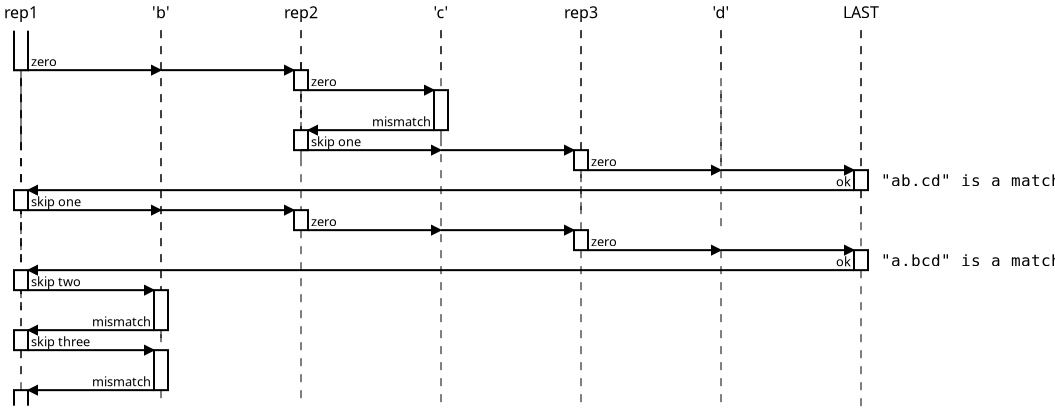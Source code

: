 <?xml version="1.0" encoding="UTF-8"?>
<dia:diagram xmlns:dia="http://www.lysator.liu.se/~alla/dia/"><dia:layer name="Background" visible="true"><dia:object type="UML - Lifeline" version="0" id="O0"><dia:attribute name="obj_pos"><dia:point val="3,10"/></dia:attribute><dia:attribute name="obj_bb"><dia:rectangle val="2.65,9.975;3.35,29.025"/></dia:attribute><dia:attribute name="conn_endpoints"><dia:point val="3,10"/><dia:point val="3,29"/></dia:attribute><dia:attribute name="rtop"><dia:real val="18"/></dia:attribute><dia:attribute name="rbot"><dia:real val="19"/></dia:attribute><dia:attribute name="draw_focus"><dia:boolean val="true"/></dia:attribute><dia:attribute name="draw_cross"><dia:boolean val="false"/></dia:attribute><dia:attribute name="cpl_northwest"><dia:int val="1"/></dia:attribute><dia:attribute name="cpl_southwest"><dia:int val="1"/></dia:attribute><dia:attribute name="cpl_northeast"><dia:int val="1"/></dia:attribute><dia:attribute name="cpl_southeast"><dia:int val="1"/></dia:attribute><dia:connections><dia:connection handle="0" to="O61" connection="6"/></dia:connections></dia:object><dia:object type="UML - Lifeline" version="0" id="O1"><dia:attribute name="obj_pos"><dia:point val="10,10"/></dia:attribute><dia:attribute name="obj_bb"><dia:rectangle val="9.65,9.975;10.35,28.825"/></dia:attribute><dia:attribute name="conn_endpoints"><dia:point val="10,10"/><dia:point val="10,28.8"/></dia:attribute><dia:attribute name="rtop"><dia:real val="16"/></dia:attribute><dia:attribute name="rbot"><dia:real val="18"/></dia:attribute><dia:attribute name="draw_focus"><dia:boolean val="true"/></dia:attribute><dia:attribute name="draw_cross"><dia:boolean val="false"/></dia:attribute><dia:attribute name="cpl_northwest"><dia:int val="1"/></dia:attribute><dia:attribute name="cpl_southwest"><dia:int val="1"/></dia:attribute><dia:attribute name="cpl_northeast"><dia:int val="1"/></dia:attribute><dia:attribute name="cpl_southeast"><dia:int val="1"/></dia:attribute></dia:object><dia:object type="UML - Lifeline" version="0" id="O2"><dia:attribute name="obj_pos"><dia:point val="3,10"/></dia:attribute><dia:attribute name="obj_bb"><dia:rectangle val="2.65,9.975;3.35,27.425"/></dia:attribute><dia:attribute name="conn_endpoints"><dia:point val="3,10"/><dia:point val="3,27.4"/></dia:attribute><dia:attribute name="rtop"><dia:real val="15"/></dia:attribute><dia:attribute name="rbot"><dia:real val="16"/></dia:attribute><dia:attribute name="draw_focus"><dia:boolean val="true"/></dia:attribute><dia:attribute name="draw_cross"><dia:boolean val="false"/></dia:attribute><dia:attribute name="cpl_northwest"><dia:int val="1"/></dia:attribute><dia:attribute name="cpl_southwest"><dia:int val="1"/></dia:attribute><dia:attribute name="cpl_northeast"><dia:int val="1"/></dia:attribute><dia:attribute name="cpl_southeast"><dia:int val="1"/></dia:attribute><dia:connections><dia:connection handle="0" to="O61" connection="6"/></dia:connections></dia:object><dia:object type="UML - Lifeline" version="0" id="O3"><dia:attribute name="obj_pos"><dia:point val="3,10"/></dia:attribute><dia:attribute name="obj_bb"><dia:rectangle val="2.65,9.975;3.35,24.025"/></dia:attribute><dia:attribute name="conn_endpoints"><dia:point val="3,10"/><dia:point val="3,24"/></dia:attribute><dia:attribute name="rtop"><dia:real val="12"/></dia:attribute><dia:attribute name="rbot"><dia:real val="13"/></dia:attribute><dia:attribute name="draw_focus"><dia:boolean val="true"/></dia:attribute><dia:attribute name="draw_cross"><dia:boolean val="false"/></dia:attribute><dia:attribute name="cpl_northwest"><dia:int val="1"/></dia:attribute><dia:attribute name="cpl_southwest"><dia:int val="1"/></dia:attribute><dia:attribute name="cpl_northeast"><dia:int val="1"/></dia:attribute><dia:attribute name="cpl_southeast"><dia:int val="1"/></dia:attribute></dia:object><dia:object type="UML - Lifeline" version="0" id="O4"><dia:attribute name="obj_pos"><dia:point val="45,10"/></dia:attribute><dia:attribute name="obj_bb"><dia:rectangle val="44.65,9.975;45.35,28.825"/></dia:attribute><dia:attribute name="conn_endpoints"><dia:point val="45,10"/><dia:point val="45,28.8"/></dia:attribute><dia:attribute name="rtop"><dia:real val="11"/></dia:attribute><dia:attribute name="rbot"><dia:real val="12"/></dia:attribute><dia:attribute name="draw_focus"><dia:boolean val="true"/></dia:attribute><dia:attribute name="draw_cross"><dia:boolean val="false"/></dia:attribute><dia:attribute name="cpl_northwest"><dia:int val="1"/></dia:attribute><dia:attribute name="cpl_southwest"><dia:int val="1"/></dia:attribute><dia:attribute name="cpl_northeast"><dia:int val="1"/></dia:attribute><dia:attribute name="cpl_southeast"><dia:int val="1"/></dia:attribute></dia:object><dia:object type="UML - Lifeline" version="0" id="O5"><dia:attribute name="obj_pos"><dia:point val="31,10"/></dia:attribute><dia:attribute name="obj_bb"><dia:rectangle val="30.65,9.975;31.35,28.825"/></dia:attribute><dia:attribute name="conn_endpoints"><dia:point val="31,10"/><dia:point val="31,28.8"/></dia:attribute><dia:attribute name="rtop"><dia:real val="10"/></dia:attribute><dia:attribute name="rbot"><dia:real val="11"/></dia:attribute><dia:attribute name="draw_focus"><dia:boolean val="true"/></dia:attribute><dia:attribute name="draw_cross"><dia:boolean val="false"/></dia:attribute><dia:attribute name="cpl_northwest"><dia:int val="1"/></dia:attribute><dia:attribute name="cpl_southwest"><dia:int val="1"/></dia:attribute><dia:attribute name="cpl_northeast"><dia:int val="1"/></dia:attribute><dia:attribute name="cpl_southeast"><dia:int val="1"/></dia:attribute></dia:object><dia:object type="UML - Lifeline" version="0" id="O6"><dia:attribute name="obj_pos"><dia:point val="17,11.6"/></dia:attribute><dia:attribute name="obj_bb"><dia:rectangle val="16.65,11.575;17.35,28.825"/></dia:attribute><dia:attribute name="conn_endpoints"><dia:point val="17,11.6"/><dia:point val="17,28.8"/></dia:attribute><dia:attribute name="rtop"><dia:real val="7.4"/></dia:attribute><dia:attribute name="rbot"><dia:real val="8.4"/></dia:attribute><dia:attribute name="draw_focus"><dia:boolean val="true"/></dia:attribute><dia:attribute name="draw_cross"><dia:boolean val="false"/></dia:attribute><dia:attribute name="cpl_northwest"><dia:int val="1"/></dia:attribute><dia:attribute name="cpl_southwest"><dia:int val="1"/></dia:attribute><dia:attribute name="cpl_northeast"><dia:int val="1"/></dia:attribute><dia:attribute name="cpl_southeast"><dia:int val="1"/></dia:attribute></dia:object><dia:object type="UML - Lifeline" version="0" id="O7"><dia:attribute name="obj_pos"><dia:point val="3,10"/></dia:attribute><dia:attribute name="obj_bb"><dia:rectangle val="2.65,9.975;3.35,21.625"/></dia:attribute><dia:attribute name="conn_endpoints"><dia:point val="3,10"/><dia:point val="3,21.6"/></dia:attribute><dia:attribute name="rtop"><dia:real val="8"/></dia:attribute><dia:attribute name="rbot"><dia:real val="9"/></dia:attribute><dia:attribute name="draw_focus"><dia:boolean val="true"/></dia:attribute><dia:attribute name="draw_cross"><dia:boolean val="false"/></dia:attribute><dia:attribute name="cpl_northwest"><dia:int val="1"/></dia:attribute><dia:attribute name="cpl_southwest"><dia:int val="1"/></dia:attribute><dia:attribute name="cpl_northeast"><dia:int val="1"/></dia:attribute><dia:attribute name="cpl_southeast"><dia:int val="1"/></dia:attribute></dia:object><dia:object type="UML - Lifeline" version="0" id="O8"><dia:attribute name="obj_pos"><dia:point val="3,10"/></dia:attribute><dia:attribute name="obj_bb"><dia:rectangle val="2.65,9.975;3.35,15.825"/></dia:attribute><dia:attribute name="conn_endpoints"><dia:point val="3,10"/><dia:point val="3,15.8"/></dia:attribute><dia:attribute name="rtop"><dia:real val="1"/></dia:attribute><dia:attribute name="rbot"><dia:real val="2"/></dia:attribute><dia:attribute name="draw_focus"><dia:boolean val="true"/></dia:attribute><dia:attribute name="draw_cross"><dia:boolean val="false"/></dia:attribute><dia:attribute name="cpl_northwest"><dia:int val="1"/></dia:attribute><dia:attribute name="cpl_southwest"><dia:int val="1"/></dia:attribute><dia:attribute name="cpl_northeast"><dia:int val="1"/></dia:attribute><dia:attribute name="cpl_southeast"><dia:int val="1"/></dia:attribute></dia:object><dia:object type="Standard - Line" version="0" id="O9"><dia:attribute name="obj_pos"><dia:point val="3.35,12"/></dia:attribute><dia:attribute name="obj_bb"><dia:rectangle val="3.3,11.6;10.05,12.4"/></dia:attribute><dia:attribute name="conn_endpoints"><dia:point val="3.35,12"/><dia:point val="10,12"/></dia:attribute><dia:attribute name="numcp"><dia:int val="1"/></dia:attribute><dia:attribute name="end_arrow"><dia:enum val="3"/></dia:attribute><dia:attribute name="end_arrow_length"><dia:real val="0.4"/></dia:attribute><dia:attribute name="end_arrow_width"><dia:real val="0.4"/></dia:attribute><dia:connections><dia:connection handle="0" to="O8" connection="5"/></dia:connections></dia:object><dia:object type="Standard - Text" version="0" id="O10"><dia:attribute name="obj_pos"><dia:point val="3.5,11.8"/></dia:attribute><dia:attribute name="obj_bb"><dia:rectangle val="3.5,11.15;4.7,12.15"/></dia:attribute><dia:attribute name="text"><dia:composite type="text"><dia:attribute name="string"><dia:string>#zero#</dia:string></dia:attribute><dia:attribute name="font"><dia:font family="sans" style="0" name="Courier"/></dia:attribute><dia:attribute name="height"><dia:real val="0.8"/></dia:attribute><dia:attribute name="pos"><dia:point val="3.5,11.8"/></dia:attribute><dia:attribute name="color"><dia:color val="#000000"/></dia:attribute><dia:attribute name="alignment"><dia:enum val="0"/></dia:attribute></dia:composite></dia:attribute></dia:object><dia:object type="Standard - Text" version="0" id="O11"><dia:attribute name="obj_pos"><dia:point val="10,9.4"/></dia:attribute><dia:attribute name="obj_bb"><dia:rectangle val="9.65,8.6;10.35,9.85"/></dia:attribute><dia:attribute name="text"><dia:composite type="text"><dia:attribute name="string"><dia:string>#'b'#</dia:string></dia:attribute><dia:attribute name="font"><dia:font family="sans" style="0" name="Courier"/></dia:attribute><dia:attribute name="height"><dia:real val="1"/></dia:attribute><dia:attribute name="pos"><dia:point val="10,9.4"/></dia:attribute><dia:attribute name="color"><dia:color val="#000000"/></dia:attribute><dia:attribute name="alignment"><dia:enum val="1"/></dia:attribute></dia:composite></dia:attribute></dia:object><dia:object type="UML - Lifeline" version="0" id="O12"><dia:attribute name="obj_pos"><dia:point val="17,10"/></dia:attribute><dia:attribute name="obj_bb"><dia:rectangle val="16.65,9.975;17.35,16.425"/></dia:attribute><dia:attribute name="conn_endpoints"><dia:point val="17,10"/><dia:point val="17,16.4"/></dia:attribute><dia:attribute name="rtop"><dia:real val="5"/></dia:attribute><dia:attribute name="rbot"><dia:real val="6"/></dia:attribute><dia:attribute name="draw_focus"><dia:boolean val="true"/></dia:attribute><dia:attribute name="draw_cross"><dia:boolean val="false"/></dia:attribute><dia:attribute name="cpl_northwest"><dia:int val="1"/></dia:attribute><dia:attribute name="cpl_southwest"><dia:int val="1"/></dia:attribute><dia:attribute name="cpl_northeast"><dia:int val="1"/></dia:attribute><dia:attribute name="cpl_southeast"><dia:int val="1"/></dia:attribute></dia:object><dia:object type="UML - Lifeline" version="0" id="O13"><dia:attribute name="obj_pos"><dia:point val="17,10"/></dia:attribute><dia:attribute name="obj_bb"><dia:rectangle val="16.65,9.975;17.35,15.025"/></dia:attribute><dia:attribute name="conn_endpoints"><dia:point val="17,10"/><dia:point val="17,15"/></dia:attribute><dia:attribute name="rtop"><dia:real val="2"/></dia:attribute><dia:attribute name="rbot"><dia:real val="3"/></dia:attribute><dia:attribute name="draw_focus"><dia:boolean val="true"/></dia:attribute><dia:attribute name="draw_cross"><dia:boolean val="false"/></dia:attribute><dia:attribute name="cpl_northwest"><dia:int val="1"/></dia:attribute><dia:attribute name="cpl_southwest"><dia:int val="1"/></dia:attribute><dia:attribute name="cpl_northeast"><dia:int val="1"/></dia:attribute><dia:attribute name="cpl_southeast"><dia:int val="1"/></dia:attribute></dia:object><dia:object type="Standard - Text" version="0" id="O14"><dia:attribute name="obj_pos"><dia:point val="17.5,12.8"/></dia:attribute><dia:attribute name="obj_bb"><dia:rectangle val="17.5,12.15;18.7,13.15"/></dia:attribute><dia:attribute name="text"><dia:composite type="text"><dia:attribute name="string"><dia:string>#zero#</dia:string></dia:attribute><dia:attribute name="font"><dia:font family="sans" style="0" name="Courier"/></dia:attribute><dia:attribute name="height"><dia:real val="0.8"/></dia:attribute><dia:attribute name="pos"><dia:point val="17.5,12.8"/></dia:attribute><dia:attribute name="color"><dia:color val="#000000"/></dia:attribute><dia:attribute name="alignment"><dia:enum val="0"/></dia:attribute></dia:composite></dia:attribute></dia:object><dia:object type="Standard - Line" version="0" id="O15"><dia:attribute name="obj_pos"><dia:point val="17.35,15"/></dia:attribute><dia:attribute name="obj_bb"><dia:rectangle val="17.3,14.6;23.7,15.4"/></dia:attribute><dia:attribute name="conn_endpoints"><dia:point val="17.35,15"/><dia:point val="23.65,15"/></dia:attribute><dia:attribute name="numcp"><dia:int val="1"/></dia:attribute><dia:attribute name="start_arrow"><dia:enum val="3"/></dia:attribute><dia:attribute name="start_arrow_length"><dia:real val="0.4"/></dia:attribute><dia:attribute name="start_arrow_width"><dia:real val="0.4"/></dia:attribute><dia:connections><dia:connection handle="0" to="O12" connection="1"/><dia:connection handle="1" to="O20" connection="4"/></dia:connections></dia:object><dia:object type="Standard - Text" version="0" id="O16"><dia:attribute name="obj_pos"><dia:point val="17.5,15.8"/></dia:attribute><dia:attribute name="obj_bb"><dia:rectangle val="17.5,15.15;19.8,16.15"/></dia:attribute><dia:attribute name="text"><dia:composite type="text"><dia:attribute name="string"><dia:string>#skip one#</dia:string></dia:attribute><dia:attribute name="font"><dia:font family="sans" style="0" name="Courier"/></dia:attribute><dia:attribute name="height"><dia:real val="0.8"/></dia:attribute><dia:attribute name="pos"><dia:point val="17.5,15.8"/></dia:attribute><dia:attribute name="color"><dia:color val="#000000"/></dia:attribute><dia:attribute name="alignment"><dia:enum val="0"/></dia:attribute></dia:composite></dia:attribute></dia:object><dia:object type="Standard - Text" version="0" id="O17"><dia:attribute name="obj_pos"><dia:point val="17,9.4"/></dia:attribute><dia:attribute name="obj_bb"><dia:rectangle val="16.275,8.6;17.725,9.85"/></dia:attribute><dia:attribute name="text"><dia:composite type="text"><dia:attribute name="string"><dia:string>#rep2#</dia:string></dia:attribute><dia:attribute name="font"><dia:font family="sans" style="0" name="Courier"/></dia:attribute><dia:attribute name="height"><dia:real val="1"/></dia:attribute><dia:attribute name="pos"><dia:point val="17,9.4"/></dia:attribute><dia:attribute name="color"><dia:color val="#000000"/></dia:attribute><dia:attribute name="alignment"><dia:enum val="1"/></dia:attribute></dia:composite></dia:attribute></dia:object><dia:object type="UML - Lifeline" version="0" id="O18"><dia:attribute name="obj_pos"><dia:point val="31,10"/></dia:attribute><dia:attribute name="obj_bb"><dia:rectangle val="30.65,9.975;31.35,19.225"/></dia:attribute><dia:attribute name="conn_endpoints"><dia:point val="31,10"/><dia:point val="31,19.2"/></dia:attribute><dia:attribute name="rtop"><dia:real val="6"/></dia:attribute><dia:attribute name="rbot"><dia:real val="7"/></dia:attribute><dia:attribute name="draw_focus"><dia:boolean val="true"/></dia:attribute><dia:attribute name="draw_cross"><dia:boolean val="false"/></dia:attribute><dia:attribute name="cpl_northwest"><dia:int val="1"/></dia:attribute><dia:attribute name="cpl_southwest"><dia:int val="1"/></dia:attribute><dia:attribute name="cpl_northeast"><dia:int val="1"/></dia:attribute><dia:attribute name="cpl_southeast"><dia:int val="1"/></dia:attribute></dia:object><dia:object type="UML - Lifeline" version="0" id="O19"><dia:attribute name="obj_pos"><dia:point val="24,10"/></dia:attribute><dia:attribute name="obj_bb"><dia:rectangle val="23.975,9.975;24.025,28.825"/></dia:attribute><dia:attribute name="conn_endpoints"><dia:point val="24,10"/><dia:point val="24,28.8"/></dia:attribute><dia:attribute name="rtop"><dia:real val="2"/></dia:attribute><dia:attribute name="rbot"><dia:real val="3"/></dia:attribute><dia:attribute name="draw_focus"><dia:boolean val="false"/></dia:attribute><dia:attribute name="draw_cross"><dia:boolean val="false"/></dia:attribute><dia:attribute name="cpl_northwest"><dia:int val="1"/></dia:attribute><dia:attribute name="cpl_southwest"><dia:int val="1"/></dia:attribute><dia:attribute name="cpl_northeast"><dia:int val="1"/></dia:attribute><dia:attribute name="cpl_southeast"><dia:int val="1"/></dia:attribute></dia:object><dia:object type="UML - Lifeline" version="0" id="O20"><dia:attribute name="obj_pos"><dia:point val="24,10"/></dia:attribute><dia:attribute name="obj_bb"><dia:rectangle val="23.65,9.975;24.35,15.625"/></dia:attribute><dia:attribute name="conn_endpoints"><dia:point val="24,10"/><dia:point val="24,15.6"/></dia:attribute><dia:attribute name="rtop"><dia:real val="3"/></dia:attribute><dia:attribute name="rbot"><dia:real val="5"/></dia:attribute><dia:attribute name="draw_focus"><dia:boolean val="true"/></dia:attribute><dia:attribute name="draw_cross"><dia:boolean val="false"/></dia:attribute><dia:attribute name="cpl_northwest"><dia:int val="1"/></dia:attribute><dia:attribute name="cpl_southwest"><dia:int val="1"/></dia:attribute><dia:attribute name="cpl_northeast"><dia:int val="1"/></dia:attribute><dia:attribute name="cpl_southeast"><dia:int val="1"/></dia:attribute></dia:object><dia:object type="Standard - Text" version="0" id="O21"><dia:attribute name="obj_pos"><dia:point val="23.5,14.8"/></dia:attribute><dia:attribute name="obj_bb"><dia:rectangle val="20.9,14.15;23.5,15.15"/></dia:attribute><dia:attribute name="text"><dia:composite type="text"><dia:attribute name="string"><dia:string>#mismatch#</dia:string></dia:attribute><dia:attribute name="font"><dia:font family="sans" style="0" name="Courier"/></dia:attribute><dia:attribute name="height"><dia:real val="0.8"/></dia:attribute><dia:attribute name="pos"><dia:point val="23.5,14.8"/></dia:attribute><dia:attribute name="color"><dia:color val="#000000"/></dia:attribute><dia:attribute name="alignment"><dia:enum val="2"/></dia:attribute></dia:composite></dia:attribute></dia:object><dia:object type="Standard - Line" version="0" id="O22"><dia:attribute name="obj_pos"><dia:point val="17.35,13"/></dia:attribute><dia:attribute name="obj_bb"><dia:rectangle val="17.3,12.6;23.7,13.4"/></dia:attribute><dia:attribute name="conn_endpoints"><dia:point val="17.35,13"/><dia:point val="23.65,13"/></dia:attribute><dia:attribute name="numcp"><dia:int val="1"/></dia:attribute><dia:attribute name="end_arrow"><dia:enum val="3"/></dia:attribute><dia:attribute name="end_arrow_length"><dia:real val="0.4"/></dia:attribute><dia:attribute name="end_arrow_width"><dia:real val="0.4"/></dia:attribute><dia:connections><dia:connection handle="0" to="O13" connection="5"/><dia:connection handle="1" to="O20" connection="0"/></dia:connections></dia:object><dia:object type="Standard - Line" version="0" id="O23"><dia:attribute name="obj_pos"><dia:point val="17,16"/></dia:attribute><dia:attribute name="obj_bb"><dia:rectangle val="16.95,15.6;24.05,16.4"/></dia:attribute><dia:attribute name="conn_endpoints"><dia:point val="17,16"/><dia:point val="24,16"/></dia:attribute><dia:attribute name="numcp"><dia:int val="1"/></dia:attribute><dia:attribute name="end_arrow"><dia:enum val="3"/></dia:attribute><dia:attribute name="end_arrow_length"><dia:real val="0.4"/></dia:attribute><dia:attribute name="end_arrow_width"><dia:real val="0.4"/></dia:attribute></dia:object><dia:object type="Standard - Text" version="0" id="O24"><dia:attribute name="obj_pos"><dia:point val="24,9.4"/></dia:attribute><dia:attribute name="obj_bb"><dia:rectangle val="23.65,8.6;24.35,9.85"/></dia:attribute><dia:attribute name="text"><dia:composite type="text"><dia:attribute name="string"><dia:string>#'c'#</dia:string></dia:attribute><dia:attribute name="font"><dia:font family="sans" style="0" name="Courier"/></dia:attribute><dia:attribute name="height"><dia:real val="1"/></dia:attribute><dia:attribute name="pos"><dia:point val="24,9.4"/></dia:attribute><dia:attribute name="color"><dia:color val="#000000"/></dia:attribute><dia:attribute name="alignment"><dia:enum val="1"/></dia:attribute></dia:composite></dia:attribute></dia:object><dia:object type="Standard - Text" version="0" id="O25"><dia:attribute name="obj_pos"><dia:point val="31,9.4"/></dia:attribute><dia:attribute name="obj_bb"><dia:rectangle val="30.275,8.6;31.725,9.85"/></dia:attribute><dia:attribute name="text"><dia:composite type="text"><dia:attribute name="string"><dia:string>#rep3#</dia:string></dia:attribute><dia:attribute name="font"><dia:font family="sans" style="0" name="Courier"/></dia:attribute><dia:attribute name="height"><dia:real val="1"/></dia:attribute><dia:attribute name="pos"><dia:point val="31,9.4"/></dia:attribute><dia:attribute name="color"><dia:color val="#000000"/></dia:attribute><dia:attribute name="alignment"><dia:enum val="1"/></dia:attribute></dia:composite></dia:attribute></dia:object><dia:object type="Standard - Line" version="0" id="O26"><dia:attribute name="obj_pos"><dia:point val="10,12"/></dia:attribute><dia:attribute name="obj_bb"><dia:rectangle val="9.95,11.6;16.7,12.4"/></dia:attribute><dia:attribute name="conn_endpoints"><dia:point val="10,12"/><dia:point val="16.65,12"/></dia:attribute><dia:attribute name="numcp"><dia:int val="1"/></dia:attribute><dia:attribute name="end_arrow"><dia:enum val="3"/></dia:attribute><dia:attribute name="end_arrow_length"><dia:real val="0.4"/></dia:attribute><dia:attribute name="end_arrow_width"><dia:real val="0.4"/></dia:attribute><dia:connections><dia:connection handle="1" to="O13" connection="0"/></dia:connections></dia:object><dia:object type="UML - Lifeline" version="0" id="O27"><dia:attribute name="obj_pos"><dia:point val="45,10"/></dia:attribute><dia:attribute name="obj_bb"><dia:rectangle val="44.65,9.975;45.35,19.225"/></dia:attribute><dia:attribute name="conn_endpoints"><dia:point val="45,10"/><dia:point val="45,19.2"/></dia:attribute><dia:attribute name="rtop"><dia:real val="7"/></dia:attribute><dia:attribute name="rbot"><dia:real val="8"/></dia:attribute><dia:attribute name="draw_focus"><dia:boolean val="true"/></dia:attribute><dia:attribute name="draw_cross"><dia:boolean val="false"/></dia:attribute><dia:attribute name="cpl_northwest"><dia:int val="1"/></dia:attribute><dia:attribute name="cpl_southwest"><dia:int val="1"/></dia:attribute><dia:attribute name="cpl_northeast"><dia:int val="1"/></dia:attribute><dia:attribute name="cpl_southeast"><dia:int val="1"/></dia:attribute></dia:object><dia:object type="UML - Lifeline" version="0" id="O28"><dia:attribute name="obj_pos"><dia:point val="38,10"/></dia:attribute><dia:attribute name="obj_bb"><dia:rectangle val="37.975,9.975;38.025,20.025"/></dia:attribute><dia:attribute name="conn_endpoints"><dia:point val="38,10"/><dia:point val="38,20"/></dia:attribute><dia:attribute name="rtop"><dia:real val="2"/></dia:attribute><dia:attribute name="rbot"><dia:real val="3"/></dia:attribute><dia:attribute name="draw_focus"><dia:boolean val="false"/></dia:attribute><dia:attribute name="draw_cross"><dia:boolean val="false"/></dia:attribute><dia:attribute name="cpl_northwest"><dia:int val="1"/></dia:attribute><dia:attribute name="cpl_southwest"><dia:int val="1"/></dia:attribute><dia:attribute name="cpl_northeast"><dia:int val="1"/></dia:attribute><dia:attribute name="cpl_southeast"><dia:int val="1"/></dia:attribute></dia:object><dia:object type="UML - Lifeline" version="0" id="O29"><dia:attribute name="obj_pos"><dia:point val="38,10"/></dia:attribute><dia:attribute name="obj_bb"><dia:rectangle val="37.975,9.975;38.025,28.825"/></dia:attribute><dia:attribute name="conn_endpoints"><dia:point val="38,10"/><dia:point val="38,28.8"/></dia:attribute><dia:attribute name="rtop"><dia:real val="7"/></dia:attribute><dia:attribute name="rbot"><dia:real val="11"/></dia:attribute><dia:attribute name="draw_focus"><dia:boolean val="false"/></dia:attribute><dia:attribute name="draw_cross"><dia:boolean val="false"/></dia:attribute><dia:attribute name="cpl_northwest"><dia:int val="1"/></dia:attribute><dia:attribute name="cpl_southwest"><dia:int val="1"/></dia:attribute><dia:attribute name="cpl_northeast"><dia:int val="1"/></dia:attribute><dia:attribute name="cpl_southeast"><dia:int val="1"/></dia:attribute></dia:object><dia:object type="Standard - Text" version="0" id="O30"><dia:attribute name="obj_pos"><dia:point val="38,9.4"/></dia:attribute><dia:attribute name="obj_bb"><dia:rectangle val="37.65,8.6;38.35,9.85"/></dia:attribute><dia:attribute name="text"><dia:composite type="text"><dia:attribute name="string"><dia:string>#'d'#</dia:string></dia:attribute><dia:attribute name="font"><dia:font family="sans" style="0" name="Courier"/></dia:attribute><dia:attribute name="height"><dia:real val="1"/></dia:attribute><dia:attribute name="pos"><dia:point val="38,9.4"/></dia:attribute><dia:attribute name="color"><dia:color val="#000000"/></dia:attribute><dia:attribute name="alignment"><dia:enum val="1"/></dia:attribute></dia:composite></dia:attribute></dia:object><dia:object type="Standard - Text" version="0" id="O31"><dia:attribute name="obj_pos"><dia:point val="45,9.4"/></dia:attribute><dia:attribute name="obj_bb"><dia:rectangle val="44.075,8.6;45.925,9.85"/></dia:attribute><dia:attribute name="text"><dia:composite type="text"><dia:attribute name="string"><dia:string>#LAST#</dia:string></dia:attribute><dia:attribute name="font"><dia:font family="sans" style="0" name="Courier"/></dia:attribute><dia:attribute name="height"><dia:real val="1"/></dia:attribute><dia:attribute name="pos"><dia:point val="45,9.4"/></dia:attribute><dia:attribute name="color"><dia:color val="#000000"/></dia:attribute><dia:attribute name="alignment"><dia:enum val="1"/></dia:attribute></dia:composite></dia:attribute></dia:object><dia:object type="Standard - Line" version="0" id="O32"><dia:attribute name="obj_pos"><dia:point val="24,16"/></dia:attribute><dia:attribute name="obj_bb"><dia:rectangle val="23.95,15.6;30.7,16.4"/></dia:attribute><dia:attribute name="conn_endpoints"><dia:point val="24,16"/><dia:point val="30.65,16"/></dia:attribute><dia:attribute name="numcp"><dia:int val="1"/></dia:attribute><dia:attribute name="end_arrow"><dia:enum val="3"/></dia:attribute><dia:attribute name="end_arrow_length"><dia:real val="0.4"/></dia:attribute><dia:attribute name="end_arrow_width"><dia:real val="0.4"/></dia:attribute><dia:connections><dia:connection handle="1" to="O18" connection="0"/></dia:connections></dia:object><dia:object type="Standard - Line" version="0" id="O33"><dia:attribute name="obj_pos"><dia:point val="31.35,17"/></dia:attribute><dia:attribute name="obj_bb"><dia:rectangle val="31.3,16.6;38.05,17.4"/></dia:attribute><dia:attribute name="conn_endpoints"><dia:point val="31.35,17"/><dia:point val="38,17"/></dia:attribute><dia:attribute name="numcp"><dia:int val="1"/></dia:attribute><dia:attribute name="end_arrow"><dia:enum val="3"/></dia:attribute><dia:attribute name="end_arrow_length"><dia:real val="0.4"/></dia:attribute><dia:attribute name="end_arrow_width"><dia:real val="0.4"/></dia:attribute><dia:connections><dia:connection handle="0" to="O18" connection="5"/><dia:connection handle="1" to="O29" connection="0"/></dia:connections></dia:object><dia:object type="Standard - Text" version="0" id="O34"><dia:attribute name="obj_pos"><dia:point val="31.5,16.8"/></dia:attribute><dia:attribute name="obj_bb"><dia:rectangle val="31.5,16.15;32.7,17.15"/></dia:attribute><dia:attribute name="text"><dia:composite type="text"><dia:attribute name="string"><dia:string>#zero#</dia:string></dia:attribute><dia:attribute name="font"><dia:font family="sans" style="0" name="Courier"/></dia:attribute><dia:attribute name="height"><dia:real val="0.8"/></dia:attribute><dia:attribute name="pos"><dia:point val="31.5,16.8"/></dia:attribute><dia:attribute name="color"><dia:color val="#000000"/></dia:attribute><dia:attribute name="alignment"><dia:enum val="0"/></dia:attribute></dia:composite></dia:attribute></dia:object><dia:object type="Standard - Line" version="0" id="O35"><dia:attribute name="obj_pos"><dia:point val="38,17"/></dia:attribute><dia:attribute name="obj_bb"><dia:rectangle val="37.95,16.6;44.7,17.4"/></dia:attribute><dia:attribute name="conn_endpoints"><dia:point val="38,17"/><dia:point val="44.65,17"/></dia:attribute><dia:attribute name="numcp"><dia:int val="1"/></dia:attribute><dia:attribute name="end_arrow"><dia:enum val="3"/></dia:attribute><dia:attribute name="end_arrow_length"><dia:real val="0.4"/></dia:attribute><dia:attribute name="end_arrow_width"><dia:real val="0.4"/></dia:attribute><dia:connections><dia:connection handle="0" to="O29" connection="0"/><dia:connection handle="1" to="O27" connection="0"/></dia:connections></dia:object><dia:object type="Standard - Line" version="0" id="O36"><dia:attribute name="obj_pos"><dia:point val="3.35,18"/></dia:attribute><dia:attribute name="obj_bb"><dia:rectangle val="3.3,17.6;44.7,18.4"/></dia:attribute><dia:attribute name="conn_endpoints"><dia:point val="3.35,18"/><dia:point val="44.65,18"/></dia:attribute><dia:attribute name="numcp"><dia:int val="1"/></dia:attribute><dia:attribute name="start_arrow"><dia:enum val="3"/></dia:attribute><dia:attribute name="start_arrow_length"><dia:real val="0.4"/></dia:attribute><dia:attribute name="start_arrow_width"><dia:real val="0.4"/></dia:attribute><dia:connections><dia:connection handle="0" to="O7" connection="1"/><dia:connection handle="1" to="O27" connection="4"/></dia:connections></dia:object><dia:object type="Standard - Text" version="0" id="O37"><dia:attribute name="obj_pos"><dia:point val="3.5,18.8"/></dia:attribute><dia:attribute name="obj_bb"><dia:rectangle val="3.5,18.15;5.8,19.15"/></dia:attribute><dia:attribute name="text"><dia:composite type="text"><dia:attribute name="string"><dia:string>#skip one#</dia:string></dia:attribute><dia:attribute name="font"><dia:font family="sans" style="0" name="Courier"/></dia:attribute><dia:attribute name="height"><dia:real val="0.8"/></dia:attribute><dia:attribute name="pos"><dia:point val="3.5,18.8"/></dia:attribute><dia:attribute name="color"><dia:color val="#000000"/></dia:attribute><dia:attribute name="alignment"><dia:enum val="0"/></dia:attribute></dia:composite></dia:attribute></dia:object><dia:object type="Standard - Line" version="0" id="O38"><dia:attribute name="obj_pos"><dia:point val="3.35,19"/></dia:attribute><dia:attribute name="obj_bb"><dia:rectangle val="3.3,18.6;10.05,19.4"/></dia:attribute><dia:attribute name="conn_endpoints"><dia:point val="3.35,19"/><dia:point val="10,19"/></dia:attribute><dia:attribute name="numcp"><dia:int val="1"/></dia:attribute><dia:attribute name="end_arrow"><dia:enum val="3"/></dia:attribute><dia:attribute name="end_arrow_length"><dia:real val="0.4"/></dia:attribute><dia:attribute name="end_arrow_width"><dia:real val="0.4"/></dia:attribute><dia:connections><dia:connection handle="0" to="O7" connection="5"/></dia:connections></dia:object><dia:object type="Standard - Text" version="0" id="O39"><dia:attribute name="obj_pos"><dia:point val="46,17.8"/></dia:attribute><dia:attribute name="obj_bb"><dia:rectangle val="46,17;54.1,18.25"/></dia:attribute><dia:attribute name="text"><dia:composite type="text"><dia:attribute name="string"><dia:string>#&quot;ab.cd&quot; is a match#</dia:string></dia:attribute><dia:attribute name="font"><dia:font family="monospace" style="0" name="Courier"/></dia:attribute><dia:attribute name="height"><dia:real val="1"/></dia:attribute><dia:attribute name="pos"><dia:point val="46,17.8"/></dia:attribute><dia:attribute name="color"><dia:color val="#000000"/></dia:attribute><dia:attribute name="alignment"><dia:enum val="0"/></dia:attribute></dia:composite></dia:attribute></dia:object><dia:object type="Standard - Line" version="0" id="O40"><dia:attribute name="obj_pos"><dia:point val="10,19"/></dia:attribute><dia:attribute name="obj_bb"><dia:rectangle val="9.95,18.6;16.7,19.4"/></dia:attribute><dia:attribute name="conn_endpoints"><dia:point val="10,19"/><dia:point val="16.65,19"/></dia:attribute><dia:attribute name="numcp"><dia:int val="1"/></dia:attribute><dia:attribute name="end_arrow"><dia:enum val="3"/></dia:attribute><dia:attribute name="end_arrow_length"><dia:real val="0.4"/></dia:attribute><dia:attribute name="end_arrow_width"><dia:real val="0.4"/></dia:attribute></dia:object><dia:object type="Standard - Text" version="0" id="O41"><dia:attribute name="obj_pos"><dia:point val="17.5,19.8"/></dia:attribute><dia:attribute name="obj_bb"><dia:rectangle val="17.5,19.15;18.7,20.15"/></dia:attribute><dia:attribute name="text"><dia:composite type="text"><dia:attribute name="string"><dia:string>#zero#</dia:string></dia:attribute><dia:attribute name="font"><dia:font family="sans" style="0" name="Courier"/></dia:attribute><dia:attribute name="height"><dia:real val="0.8"/></dia:attribute><dia:attribute name="pos"><dia:point val="17.5,19.8"/></dia:attribute><dia:attribute name="color"><dia:color val="#000000"/></dia:attribute><dia:attribute name="alignment"><dia:enum val="0"/></dia:attribute></dia:composite></dia:attribute></dia:object><dia:object type="Standard - Line" version="0" id="O42"><dia:attribute name="obj_pos"><dia:point val="17.35,20"/></dia:attribute><dia:attribute name="obj_bb"><dia:rectangle val="17.3,19.6;24.05,20.4"/></dia:attribute><dia:attribute name="conn_endpoints"><dia:point val="17.35,20"/><dia:point val="24,20"/></dia:attribute><dia:attribute name="numcp"><dia:int val="1"/></dia:attribute><dia:attribute name="end_arrow"><dia:enum val="3"/></dia:attribute><dia:attribute name="end_arrow_length"><dia:real val="0.4"/></dia:attribute><dia:attribute name="end_arrow_width"><dia:real val="0.4"/></dia:attribute><dia:connections><dia:connection handle="0" to="O6" connection="5"/></dia:connections></dia:object><dia:object type="Standard - Line" version="0" id="O43"><dia:attribute name="obj_pos"><dia:point val="24,20"/></dia:attribute><dia:attribute name="obj_bb"><dia:rectangle val="23.95,19.6;30.7,20.4"/></dia:attribute><dia:attribute name="conn_endpoints"><dia:point val="24,20"/><dia:point val="30.65,20"/></dia:attribute><dia:attribute name="numcp"><dia:int val="1"/></dia:attribute><dia:attribute name="end_arrow"><dia:enum val="3"/></dia:attribute><dia:attribute name="end_arrow_length"><dia:real val="0.4"/></dia:attribute><dia:attribute name="end_arrow_width"><dia:real val="0.4"/></dia:attribute></dia:object><dia:object type="Standard - Line" version="0" id="O44"><dia:attribute name="obj_pos"><dia:point val="31.35,21"/></dia:attribute><dia:attribute name="obj_bb"><dia:rectangle val="31.3,20.6;38.05,21.4"/></dia:attribute><dia:attribute name="conn_endpoints"><dia:point val="31.35,21"/><dia:point val="38,21"/></dia:attribute><dia:attribute name="numcp"><dia:int val="1"/></dia:attribute><dia:attribute name="end_arrow"><dia:enum val="3"/></dia:attribute><dia:attribute name="end_arrow_length"><dia:real val="0.4"/></dia:attribute><dia:attribute name="end_arrow_width"><dia:real val="0.4"/></dia:attribute><dia:connections><dia:connection handle="0" to="O5" connection="5"/><dia:connection handle="1" to="O29" connection="4"/></dia:connections></dia:object><dia:object type="Standard - Text" version="0" id="O45"><dia:attribute name="obj_pos"><dia:point val="31.5,20.8"/></dia:attribute><dia:attribute name="obj_bb"><dia:rectangle val="31.5,20.15;32.7,21.15"/></dia:attribute><dia:attribute name="text"><dia:composite type="text"><dia:attribute name="string"><dia:string>#zero#</dia:string></dia:attribute><dia:attribute name="font"><dia:font family="sans" style="0" name="Courier"/></dia:attribute><dia:attribute name="height"><dia:real val="0.8"/></dia:attribute><dia:attribute name="pos"><dia:point val="31.5,20.8"/></dia:attribute><dia:attribute name="color"><dia:color val="#000000"/></dia:attribute><dia:attribute name="alignment"><dia:enum val="0"/></dia:attribute></dia:composite></dia:attribute></dia:object><dia:object type="Standard - Line" version="0" id="O46"><dia:attribute name="obj_pos"><dia:point val="38,21"/></dia:attribute><dia:attribute name="obj_bb"><dia:rectangle val="37.95,20.6;44.7,21.4"/></dia:attribute><dia:attribute name="conn_endpoints"><dia:point val="38,21"/><dia:point val="44.65,21"/></dia:attribute><dia:attribute name="numcp"><dia:int val="1"/></dia:attribute><dia:attribute name="end_arrow"><dia:enum val="3"/></dia:attribute><dia:attribute name="end_arrow_length"><dia:real val="0.4"/></dia:attribute><dia:attribute name="end_arrow_width"><dia:real val="0.4"/></dia:attribute><dia:connections><dia:connection handle="0" to="O29" connection="4"/></dia:connections></dia:object><dia:object type="Standard - Text" version="0" id="O47"><dia:attribute name="obj_pos"><dia:point val="46,21.8"/></dia:attribute><dia:attribute name="obj_bb"><dia:rectangle val="46,21;54.1,22.25"/></dia:attribute><dia:attribute name="text"><dia:composite type="text"><dia:attribute name="string"><dia:string>#&quot;a.bcd&quot; is a match#</dia:string></dia:attribute><dia:attribute name="font"><dia:font family="monospace" style="0" name="Courier"/></dia:attribute><dia:attribute name="height"><dia:real val="1"/></dia:attribute><dia:attribute name="pos"><dia:point val="46,21.8"/></dia:attribute><dia:attribute name="color"><dia:color val="#000000"/></dia:attribute><dia:attribute name="alignment"><dia:enum val="0"/></dia:attribute></dia:composite></dia:attribute></dia:object><dia:object type="Standard - Line" version="0" id="O48"><dia:attribute name="obj_pos"><dia:point val="3.35,22"/></dia:attribute><dia:attribute name="obj_bb"><dia:rectangle val="3.3,21.6;44.7,22.4"/></dia:attribute><dia:attribute name="conn_endpoints"><dia:point val="3.35,22"/><dia:point val="44.65,22"/></dia:attribute><dia:attribute name="numcp"><dia:int val="1"/></dia:attribute><dia:attribute name="start_arrow"><dia:enum val="3"/></dia:attribute><dia:attribute name="start_arrow_length"><dia:real val="0.4"/></dia:attribute><dia:attribute name="start_arrow_width"><dia:real val="0.4"/></dia:attribute><dia:connections><dia:connection handle="0" to="O3" connection="1"/><dia:connection handle="1" to="O4" connection="4"/></dia:connections></dia:object><dia:object type="Standard - Text" version="0" id="O49"><dia:attribute name="obj_pos"><dia:point val="44.5,17.8"/></dia:attribute><dia:attribute name="obj_bb"><dia:rectangle val="43.85,17.15;44.5,18.15"/></dia:attribute><dia:attribute name="text"><dia:composite type="text"><dia:attribute name="string"><dia:string>#ok#</dia:string></dia:attribute><dia:attribute name="font"><dia:font family="sans" style="0" name="Courier"/></dia:attribute><dia:attribute name="height"><dia:real val="0.8"/></dia:attribute><dia:attribute name="pos"><dia:point val="44.5,17.8"/></dia:attribute><dia:attribute name="color"><dia:color val="#000000"/></dia:attribute><dia:attribute name="alignment"><dia:enum val="2"/></dia:attribute></dia:composite></dia:attribute></dia:object><dia:object type="Standard - Text" version="0" id="O50"><dia:attribute name="obj_pos"><dia:point val="44.5,21.8"/></dia:attribute><dia:attribute name="obj_bb"><dia:rectangle val="43.85,21.15;44.5,22.15"/></dia:attribute><dia:attribute name="text"><dia:composite type="text"><dia:attribute name="string"><dia:string>#ok#</dia:string></dia:attribute><dia:attribute name="font"><dia:font family="sans" style="0" name="Courier"/></dia:attribute><dia:attribute name="height"><dia:real val="0.8"/></dia:attribute><dia:attribute name="pos"><dia:point val="44.5,21.8"/></dia:attribute><dia:attribute name="color"><dia:color val="#000000"/></dia:attribute><dia:attribute name="alignment"><dia:enum val="2"/></dia:attribute></dia:composite></dia:attribute></dia:object><dia:object type="Standard - Line" version="0" id="O51"><dia:attribute name="obj_pos"><dia:point val="3.35,23"/></dia:attribute><dia:attribute name="obj_bb"><dia:rectangle val="3.3,22.6;9.7,23.4"/></dia:attribute><dia:attribute name="conn_endpoints"><dia:point val="3.35,23"/><dia:point val="9.65,23"/></dia:attribute><dia:attribute name="numcp"><dia:int val="1"/></dia:attribute><dia:attribute name="end_arrow"><dia:enum val="3"/></dia:attribute><dia:attribute name="end_arrow_length"><dia:real val="0.4"/></dia:attribute><dia:attribute name="end_arrow_width"><dia:real val="0.4"/></dia:attribute><dia:connections><dia:connection handle="0" to="O3" connection="5"/><dia:connection handle="1" to="O52" connection="0"/></dia:connections></dia:object><dia:object type="UML - Lifeline" version="0" id="O52"><dia:attribute name="obj_pos"><dia:point val="10,10"/></dia:attribute><dia:attribute name="obj_bb"><dia:rectangle val="9.65,9.975;10.35,25.625"/></dia:attribute><dia:attribute name="conn_endpoints"><dia:point val="10,10"/><dia:point val="10,25.6"/></dia:attribute><dia:attribute name="rtop"><dia:real val="13"/></dia:attribute><dia:attribute name="rbot"><dia:real val="15"/></dia:attribute><dia:attribute name="draw_focus"><dia:boolean val="true"/></dia:attribute><dia:attribute name="draw_cross"><dia:boolean val="false"/></dia:attribute><dia:attribute name="cpl_northwest"><dia:int val="1"/></dia:attribute><dia:attribute name="cpl_southwest"><dia:int val="1"/></dia:attribute><dia:attribute name="cpl_northeast"><dia:int val="1"/></dia:attribute><dia:attribute name="cpl_southeast"><dia:int val="1"/></dia:attribute></dia:object><dia:object type="Standard - Line" version="0" id="O53"><dia:attribute name="obj_pos"><dia:point val="3.35,25"/></dia:attribute><dia:attribute name="obj_bb"><dia:rectangle val="3.3,24.6;9.7,25.4"/></dia:attribute><dia:attribute name="conn_endpoints"><dia:point val="3.35,25"/><dia:point val="9.65,25"/></dia:attribute><dia:attribute name="numcp"><dia:int val="1"/></dia:attribute><dia:attribute name="start_arrow"><dia:enum val="3"/></dia:attribute><dia:attribute name="start_arrow_length"><dia:real val="0.4"/></dia:attribute><dia:attribute name="start_arrow_width"><dia:real val="0.4"/></dia:attribute><dia:connections><dia:connection handle="1" to="O52" connection="4"/></dia:connections></dia:object><dia:object type="Standard - Text" version="0" id="O54"><dia:attribute name="obj_pos"><dia:point val="9.5,24.8"/></dia:attribute><dia:attribute name="obj_bb"><dia:rectangle val="6.9,24.15;9.5,25.15"/></dia:attribute><dia:attribute name="text"><dia:composite type="text"><dia:attribute name="string"><dia:string>#mismatch#</dia:string></dia:attribute><dia:attribute name="font"><dia:font family="sans" style="0" name="Courier"/></dia:attribute><dia:attribute name="height"><dia:real val="0.8"/></dia:attribute><dia:attribute name="pos"><dia:point val="9.5,24.8"/></dia:attribute><dia:attribute name="color"><dia:color val="#000000"/></dia:attribute><dia:attribute name="alignment"><dia:enum val="2"/></dia:attribute></dia:composite></dia:attribute></dia:object><dia:object type="Standard - Text" version="0" id="O55"><dia:attribute name="obj_pos"><dia:point val="3.5,22.8"/></dia:attribute><dia:attribute name="obj_bb"><dia:rectangle val="3.5,22.15;5.7,23.15"/></dia:attribute><dia:attribute name="text"><dia:composite type="text"><dia:attribute name="string"><dia:string>#skip two#</dia:string></dia:attribute><dia:attribute name="font"><dia:font family="sans" style="0" name="Courier"/></dia:attribute><dia:attribute name="height"><dia:real val="0.8"/></dia:attribute><dia:attribute name="pos"><dia:point val="3.5,22.8"/></dia:attribute><dia:attribute name="color"><dia:color val="#000000"/></dia:attribute><dia:attribute name="alignment"><dia:enum val="0"/></dia:attribute></dia:composite></dia:attribute></dia:object><dia:object type="Standard - Line" version="0" id="O56"><dia:attribute name="obj_pos"><dia:point val="3.35,28"/></dia:attribute><dia:attribute name="obj_bb"><dia:rectangle val="3.3,27.6;9.7,28.4"/></dia:attribute><dia:attribute name="conn_endpoints"><dia:point val="3.35,28"/><dia:point val="9.65,28"/></dia:attribute><dia:attribute name="numcp"><dia:int val="1"/></dia:attribute><dia:attribute name="start_arrow"><dia:enum val="3"/></dia:attribute><dia:attribute name="start_arrow_length"><dia:real val="0.4"/></dia:attribute><dia:attribute name="start_arrow_width"><dia:real val="0.4"/></dia:attribute><dia:connections><dia:connection handle="0" to="O0" connection="1"/><dia:connection handle="1" to="O1" connection="4"/></dia:connections></dia:object><dia:object type="Standard - Text" version="0" id="O57"><dia:attribute name="obj_pos"><dia:point val="9.5,27.8"/></dia:attribute><dia:attribute name="obj_bb"><dia:rectangle val="6.9,27.15;9.5,28.15"/></dia:attribute><dia:attribute name="text"><dia:composite type="text"><dia:attribute name="string"><dia:string>#mismatch#</dia:string></dia:attribute><dia:attribute name="font"><dia:font family="sans" style="0" name="Courier"/></dia:attribute><dia:attribute name="height"><dia:real val="0.8"/></dia:attribute><dia:attribute name="pos"><dia:point val="9.5,27.8"/></dia:attribute><dia:attribute name="color"><dia:color val="#000000"/></dia:attribute><dia:attribute name="alignment"><dia:enum val="2"/></dia:attribute></dia:composite></dia:attribute></dia:object><dia:object type="Standard - Line" version="0" id="O58"><dia:attribute name="obj_pos"><dia:point val="3.35,26"/></dia:attribute><dia:attribute name="obj_bb"><dia:rectangle val="3.3,25.6;9.7,26.4"/></dia:attribute><dia:attribute name="conn_endpoints"><dia:point val="3.35,26"/><dia:point val="9.65,26"/></dia:attribute><dia:attribute name="numcp"><dia:int val="1"/></dia:attribute><dia:attribute name="end_arrow"><dia:enum val="3"/></dia:attribute><dia:attribute name="end_arrow_length"><dia:real val="0.4"/></dia:attribute><dia:attribute name="end_arrow_width"><dia:real val="0.4"/></dia:attribute><dia:connections><dia:connection handle="0" to="O2" connection="5"/><dia:connection handle="1" to="O1" connection="0"/></dia:connections></dia:object><dia:object type="Standard - Text" version="0" id="O59"><dia:attribute name="obj_pos"><dia:point val="3.5,25.8"/></dia:attribute><dia:attribute name="obj_bb"><dia:rectangle val="3.5,25.129;6.171,26.192"/></dia:attribute><dia:attribute name="text"><dia:composite type="text"><dia:attribute name="string"><dia:string>#skip three#</dia:string></dia:attribute><dia:attribute name="font"><dia:font family="sans" style="0" name="Courier"/></dia:attribute><dia:attribute name="height"><dia:real val="0.8"/></dia:attribute><dia:attribute name="pos"><dia:point val="3.5,25.8"/></dia:attribute><dia:attribute name="color"><dia:color val="#000000"/></dia:attribute><dia:attribute name="alignment"><dia:enum val="0"/></dia:attribute></dia:composite></dia:attribute></dia:object><dia:object type="UML - Lifeline" version="0" id="O60"><dia:attribute name="obj_pos"><dia:point val="3,9.6"/></dia:attribute><dia:attribute name="obj_bb"><dia:rectangle val="2.65,9.575;3.35,12.025"/></dia:attribute><dia:attribute name="conn_endpoints"><dia:point val="3,9.6"/><dia:point val="3,12"/></dia:attribute><dia:attribute name="rtop"><dia:real val="0.2"/></dia:attribute><dia:attribute name="rbot"><dia:real val="2.4"/></dia:attribute><dia:attribute name="draw_focus"><dia:boolean val="true"/></dia:attribute><dia:attribute name="draw_cross"><dia:boolean val="false"/></dia:attribute><dia:attribute name="cpl_northwest"><dia:int val="1"/></dia:attribute><dia:attribute name="cpl_southwest"><dia:int val="1"/></dia:attribute><dia:attribute name="cpl_northeast"><dia:int val="1"/></dia:attribute><dia:attribute name="cpl_southeast"><dia:int val="1"/></dia:attribute></dia:object><dia:object type="Standard - Box" version="0" id="O61"><dia:attribute name="obj_pos"><dia:point val="2,9.6"/></dia:attribute><dia:attribute name="obj_bb"><dia:rectangle val="2,9.6;4,10"/></dia:attribute><dia:attribute name="elem_corner"><dia:point val="2,9.6"/></dia:attribute><dia:attribute name="elem_width"><dia:real val="2"/></dia:attribute><dia:attribute name="elem_height"><dia:real val="0.4"/></dia:attribute><dia:attribute name="border_width"><dia:real val="0"/></dia:attribute><dia:attribute name="border_color"><dia:color val="#ffffff"/></dia:attribute><dia:attribute name="show_background"><dia:boolean val="true"/></dia:attribute></dia:object><dia:object type="Standard - Text" version="0" id="O62"><dia:attribute name="obj_pos"><dia:point val="3,9.4"/></dia:attribute><dia:attribute name="obj_bb"><dia:rectangle val="2.275,8.6;3.725,9.85"/></dia:attribute><dia:attribute name="text"><dia:composite type="text"><dia:attribute name="string"><dia:string>#rep1#</dia:string></dia:attribute><dia:attribute name="font"><dia:font family="sans" style="0" name="Courier"/></dia:attribute><dia:attribute name="height"><dia:real val="1"/></dia:attribute><dia:attribute name="pos"><dia:point val="3,9.4"/></dia:attribute><dia:attribute name="color"><dia:color val="#000000"/></dia:attribute><dia:attribute name="alignment"><dia:enum val="1"/></dia:attribute></dia:composite></dia:attribute></dia:object><dia:object type="Standard - Box" version="0" id="O63"><dia:attribute name="obj_pos"><dia:point val="2,28.8"/></dia:attribute><dia:attribute name="obj_bb"><dia:rectangle val="2,28.8;4,29.2"/></dia:attribute><dia:attribute name="elem_corner"><dia:point val="2,28.8"/></dia:attribute><dia:attribute name="elem_width"><dia:real val="2"/></dia:attribute><dia:attribute name="elem_height"><dia:real val="0.4"/></dia:attribute><dia:attribute name="border_width"><dia:real val="0"/></dia:attribute><dia:attribute name="border_color"><dia:color val="#ffffff"/></dia:attribute><dia:attribute name="show_background"><dia:boolean val="true"/></dia:attribute></dia:object></dia:layer></dia:diagram>
